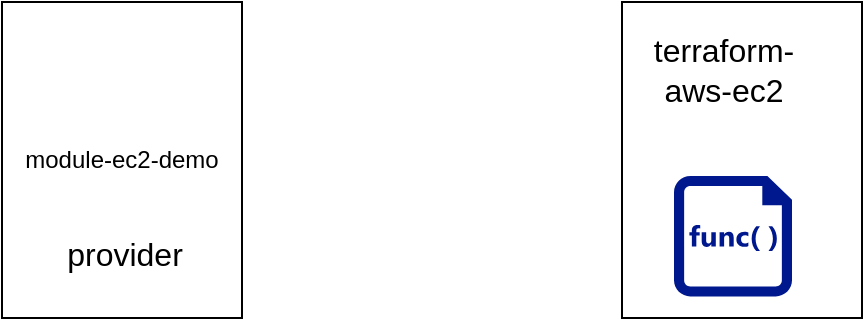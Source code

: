 <mxfile version="24.8.4">
  <diagram name="Page-1" id="xe-17mbkCaJiM-Tjchvy">
    <mxGraphModel dx="1324" dy="1007" grid="0" gridSize="10" guides="1" tooltips="1" connect="1" arrows="1" fold="1" page="0" pageScale="1" pageWidth="850" pageHeight="1100" math="0" shadow="0">
      <root>
        <mxCell id="0" />
        <mxCell id="1" parent="0" />
        <mxCell id="oYr5q1URo_Af-pwjgfU3-1" value="module-ec2-demo" style="rounded=0;whiteSpace=wrap;html=1;" vertex="1" parent="1">
          <mxGeometry x="-462" y="-10" width="120" height="158" as="geometry" />
        </mxCell>
        <mxCell id="oYr5q1URo_Af-pwjgfU3-2" value="" style="rounded=0;whiteSpace=wrap;html=1;" vertex="1" parent="1">
          <mxGeometry x="-152" y="-10" width="120" height="158" as="geometry" />
        </mxCell>
        <mxCell id="oYr5q1URo_Af-pwjgfU3-3" value="" style="sketch=0;aspect=fixed;pointerEvents=1;shadow=0;dashed=0;html=1;strokeColor=none;labelPosition=center;verticalLabelPosition=bottom;verticalAlign=top;align=center;fillColor=#00188D;shape=mxgraph.mscae.enterprise.code_file" vertex="1" parent="1">
          <mxGeometry x="-126" y="77" width="59" height="60.2" as="geometry" />
        </mxCell>
        <mxCell id="oYr5q1URo_Af-pwjgfU3-4" value="terraform-aws-ec2" style="text;html=1;align=center;verticalAlign=middle;whiteSpace=wrap;rounded=0;fontSize=16;" vertex="1" parent="1">
          <mxGeometry x="-131" y="9" width="60" height="30" as="geometry" />
        </mxCell>
        <mxCell id="oYr5q1URo_Af-pwjgfU3-5" value="provider" style="text;html=1;align=center;verticalAlign=middle;whiteSpace=wrap;rounded=0;fontSize=16;" vertex="1" parent="1">
          <mxGeometry x="-443" y="101" width="85" height="30" as="geometry" />
        </mxCell>
      </root>
    </mxGraphModel>
  </diagram>
</mxfile>
